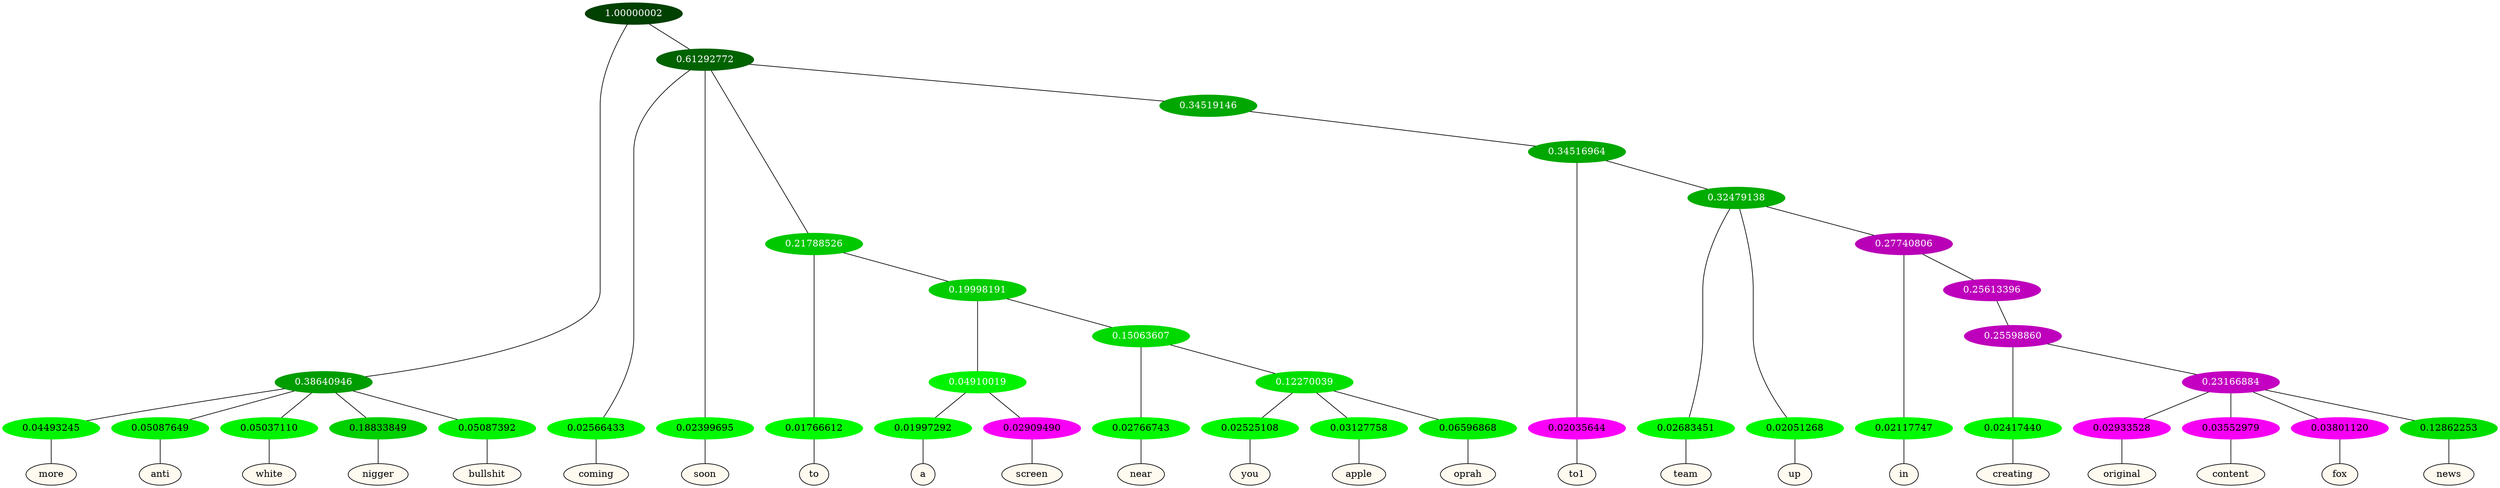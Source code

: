 graph {
	node [format=png height=0.15 nodesep=0.001 ordering=out overlap=prism overlap_scaling=0.01 ranksep=0.001 ratio=0.2 style=filled width=0.15]
	{
		rank=same
		a_w_3 [label=more color=black fillcolor=floralwhite style="filled,solid"]
		a_w_4 [label=anti color=black fillcolor=floralwhite style="filled,solid"]
		a_w_5 [label=white color=black fillcolor=floralwhite style="filled,solid"]
		a_w_6 [label=nigger color=black fillcolor=floralwhite style="filled,solid"]
		a_w_7 [label=bullshit color=black fillcolor=floralwhite style="filled,solid"]
		a_w_8 [label=coming color=black fillcolor=floralwhite style="filled,solid"]
		a_w_9 [label=soon color=black fillcolor=floralwhite style="filled,solid"]
		a_w_12 [label=to color=black fillcolor=floralwhite style="filled,solid"]
		a_w_19 [label=a color=black fillcolor=floralwhite style="filled,solid"]
		a_w_20 [label=screen color=black fillcolor=floralwhite style="filled,solid"]
		a_w_21 [label=near color=black fillcolor=floralwhite style="filled,solid"]
		a_w_26 [label=you color=black fillcolor=floralwhite style="filled,solid"]
		a_w_27 [label=apple color=black fillcolor=floralwhite style="filled,solid"]
		a_w_28 [label=oprah color=black fillcolor=floralwhite style="filled,solid"]
		a_w_17 [label=to1 color=black fillcolor=floralwhite style="filled,solid"]
		a_w_23 [label=team color=black fillcolor=floralwhite style="filled,solid"]
		a_w_24 [label=up color=black fillcolor=floralwhite style="filled,solid"]
		a_w_29 [label=in color=black fillcolor=floralwhite style="filled,solid"]
		a_w_32 [label=creating color=black fillcolor=floralwhite style="filled,solid"]
		a_w_34 [label=original color=black fillcolor=floralwhite style="filled,solid"]
		a_w_35 [label=content color=black fillcolor=floralwhite style="filled,solid"]
		a_w_36 [label=fox color=black fillcolor=floralwhite style="filled,solid"]
		a_w_37 [label=news color=black fillcolor=floralwhite style="filled,solid"]
	}
	a_n_3 -- a_w_3
	a_n_4 -- a_w_4
	a_n_5 -- a_w_5
	a_n_6 -- a_w_6
	a_n_7 -- a_w_7
	a_n_8 -- a_w_8
	a_n_9 -- a_w_9
	a_n_12 -- a_w_12
	a_n_19 -- a_w_19
	a_n_20 -- a_w_20
	a_n_21 -- a_w_21
	a_n_26 -- a_w_26
	a_n_27 -- a_w_27
	a_n_28 -- a_w_28
	a_n_17 -- a_w_17
	a_n_23 -- a_w_23
	a_n_24 -- a_w_24
	a_n_29 -- a_w_29
	a_n_32 -- a_w_32
	a_n_34 -- a_w_34
	a_n_35 -- a_w_35
	a_n_36 -- a_w_36
	a_n_37 -- a_w_37
	{
		rank=same
		a_n_3 [label=0.04493245 color="0.334 1.000 0.955" fontcolor=black]
		a_n_4 [label=0.05087649 color="0.334 1.000 0.949" fontcolor=black]
		a_n_5 [label=0.05037110 color="0.334 1.000 0.950" fontcolor=black]
		a_n_6 [label=0.18833849 color="0.334 1.000 0.812" fontcolor=black]
		a_n_7 [label=0.05087392 color="0.334 1.000 0.949" fontcolor=black]
		a_n_8 [label=0.02566433 color="0.334 1.000 0.974" fontcolor=black]
		a_n_9 [label=0.02399695 color="0.334 1.000 0.976" fontcolor=black]
		a_n_12 [label=0.01766612 color="0.334 1.000 0.982" fontcolor=black]
		a_n_19 [label=0.01997292 color="0.334 1.000 0.980" fontcolor=black]
		a_n_20 [label=0.02909490 color="0.835 1.000 0.971" fontcolor=black]
		a_n_21 [label=0.02766743 color="0.334 1.000 0.972" fontcolor=black]
		a_n_26 [label=0.02525108 color="0.334 1.000 0.975" fontcolor=black]
		a_n_27 [label=0.03127758 color="0.334 1.000 0.969" fontcolor=black]
		a_n_28 [label=0.06596868 color="0.334 1.000 0.934" fontcolor=black]
		a_n_17 [label=0.02035644 color="0.835 1.000 0.980" fontcolor=black]
		a_n_23 [label=0.02683451 color="0.334 1.000 0.973" fontcolor=black]
		a_n_24 [label=0.02051268 color="0.334 1.000 0.979" fontcolor=black]
		a_n_29 [label=0.02117747 color="0.334 1.000 0.979" fontcolor=black]
		a_n_32 [label=0.02417440 color="0.334 1.000 0.976" fontcolor=black]
		a_n_34 [label=0.02933528 color="0.835 1.000 0.971" fontcolor=black]
		a_n_35 [label=0.03552979 color="0.835 1.000 0.964" fontcolor=black]
		a_n_36 [label=0.03801120 color="0.835 1.000 0.962" fontcolor=black]
		a_n_37 [label=0.12862253 color="0.334 1.000 0.871" fontcolor=black]
	}
	a_n_0 [label=1.00000002 color="0.334 1.000 0.250" fontcolor=grey99]
	a_n_1 [label=0.38640946 color="0.334 1.000 0.614" fontcolor=grey99]
	a_n_0 -- a_n_1
	a_n_2 [label=0.61292772 color="0.334 1.000 0.387" fontcolor=grey99]
	a_n_0 -- a_n_2
	a_n_1 -- a_n_3
	a_n_1 -- a_n_4
	a_n_1 -- a_n_5
	a_n_1 -- a_n_6
	a_n_1 -- a_n_7
	a_n_2 -- a_n_8
	a_n_2 -- a_n_9
	a_n_10 [label=0.21788526 color="0.334 1.000 0.782" fontcolor=grey99]
	a_n_2 -- a_n_10
	a_n_11 [label=0.34519146 color="0.334 1.000 0.655" fontcolor=grey99]
	a_n_2 -- a_n_11
	a_n_10 -- a_n_12
	a_n_13 [label=0.19998191 color="0.334 1.000 0.800" fontcolor=grey99]
	a_n_10 -- a_n_13
	a_n_14 [label=0.34516964 color="0.334 1.000 0.655" fontcolor=grey99]
	a_n_11 -- a_n_14
	a_n_15 [label=0.04910019 color="0.334 1.000 0.951" fontcolor=grey99]
	a_n_13 -- a_n_15
	a_n_16 [label=0.15063607 color="0.334 1.000 0.849" fontcolor=grey99]
	a_n_13 -- a_n_16
	a_n_14 -- a_n_17
	a_n_18 [label=0.32479138 color="0.334 1.000 0.675" fontcolor=grey99]
	a_n_14 -- a_n_18
	a_n_15 -- a_n_19
	a_n_15 -- a_n_20
	a_n_16 -- a_n_21
	a_n_22 [label=0.12270039 color="0.334 1.000 0.877" fontcolor=grey99]
	a_n_16 -- a_n_22
	a_n_18 -- a_n_23
	a_n_18 -- a_n_24
	a_n_25 [label=0.27740806 color="0.835 1.000 0.723" fontcolor=grey99]
	a_n_18 -- a_n_25
	a_n_22 -- a_n_26
	a_n_22 -- a_n_27
	a_n_22 -- a_n_28
	a_n_25 -- a_n_29
	a_n_30 [label=0.25613396 color="0.835 1.000 0.744" fontcolor=grey99]
	a_n_25 -- a_n_30
	a_n_31 [label=0.25598860 color="0.835 1.000 0.744" fontcolor=grey99]
	a_n_30 -- a_n_31
	a_n_31 -- a_n_32
	a_n_33 [label=0.23166884 color="0.835 1.000 0.768" fontcolor=grey99]
	a_n_31 -- a_n_33
	a_n_33 -- a_n_34
	a_n_33 -- a_n_35
	a_n_33 -- a_n_36
	a_n_33 -- a_n_37
}
